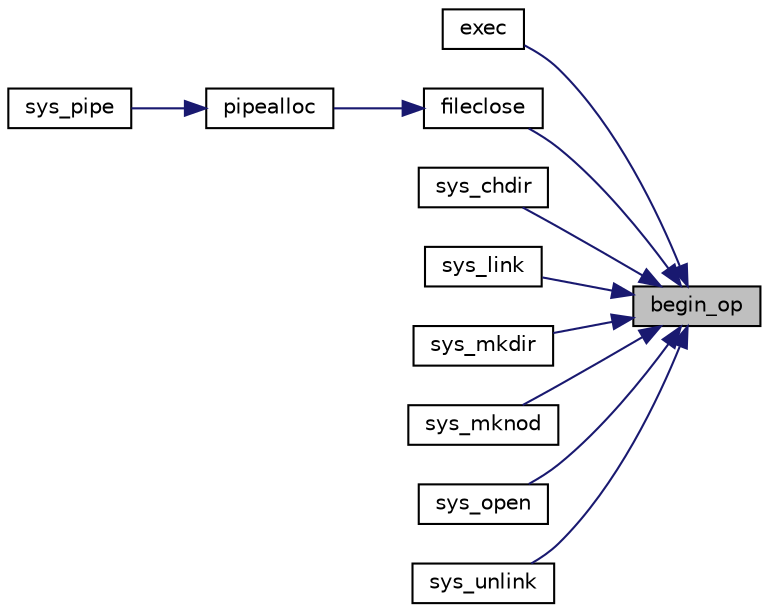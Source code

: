 digraph "begin_op"
{
 // LATEX_PDF_SIZE
  edge [fontname="Helvetica",fontsize="10",labelfontname="Helvetica",labelfontsize="10"];
  node [fontname="Helvetica",fontsize="10",shape=record];
  rankdir="RL";
  Node1 [label="begin_op",height=0.2,width=0.4,color="black", fillcolor="grey75", style="filled", fontcolor="black",tooltip=" "];
  Node1 -> Node2 [dir="back",color="midnightblue",fontsize="10",style="solid"];
  Node2 [label="exec",height=0.2,width=0.4,color="black", fillcolor="white", style="filled",URL="$d8/ddb/user_8h.html#aa7b4aae4a12acd187e23396214aeca47",tooltip=" "];
  Node1 -> Node3 [dir="back",color="midnightblue",fontsize="10",style="solid"];
  Node3 [label="fileclose",height=0.2,width=0.4,color="black", fillcolor="white", style="filled",URL="$d6/d13/file_8c.html#ae557c81ab89c24219146144bb6adaa2c",tooltip=" "];
  Node3 -> Node4 [dir="back",color="midnightblue",fontsize="10",style="solid"];
  Node4 [label="pipealloc",height=0.2,width=0.4,color="black", fillcolor="white", style="filled",URL="$d1/d47/pipe_8c.html#a9d6f0c526148e6002b6776619c7563e6",tooltip=" "];
  Node4 -> Node5 [dir="back",color="midnightblue",fontsize="10",style="solid"];
  Node5 [label="sys_pipe",height=0.2,width=0.4,color="black", fillcolor="white", style="filled",URL="$d1/d14/sysfile_8c.html#a9a70db941def46ec25939e6c2d30e399",tooltip=" "];
  Node1 -> Node6 [dir="back",color="midnightblue",fontsize="10",style="solid"];
  Node6 [label="sys_chdir",height=0.2,width=0.4,color="black", fillcolor="white", style="filled",URL="$d1/d14/sysfile_8c.html#ad1c5f8693cb35b9605fee09eebdda640",tooltip=" "];
  Node1 -> Node7 [dir="back",color="midnightblue",fontsize="10",style="solid"];
  Node7 [label="sys_link",height=0.2,width=0.4,color="black", fillcolor="white", style="filled",URL="$d1/d14/sysfile_8c.html#a759600870314007ac558871239122fb7",tooltip=" "];
  Node1 -> Node8 [dir="back",color="midnightblue",fontsize="10",style="solid"];
  Node8 [label="sys_mkdir",height=0.2,width=0.4,color="black", fillcolor="white", style="filled",URL="$d1/d14/sysfile_8c.html#a057e5bce2de7a87ebfd2dc33967bca4a",tooltip=" "];
  Node1 -> Node9 [dir="back",color="midnightblue",fontsize="10",style="solid"];
  Node9 [label="sys_mknod",height=0.2,width=0.4,color="black", fillcolor="white", style="filled",URL="$d1/d14/sysfile_8c.html#a25697aa3d828b5878d38170d724adb27",tooltip=" "];
  Node1 -> Node10 [dir="back",color="midnightblue",fontsize="10",style="solid"];
  Node10 [label="sys_open",height=0.2,width=0.4,color="black", fillcolor="white", style="filled",URL="$d1/d14/sysfile_8c.html#a74e45efc661ca17c068bc283b3842e6d",tooltip=" "];
  Node1 -> Node11 [dir="back",color="midnightblue",fontsize="10",style="solid"];
  Node11 [label="sys_unlink",height=0.2,width=0.4,color="black", fillcolor="white", style="filled",URL="$d1/d14/sysfile_8c.html#ae1e58ee11d41f643929520d8c1640da7",tooltip=" "];
}
